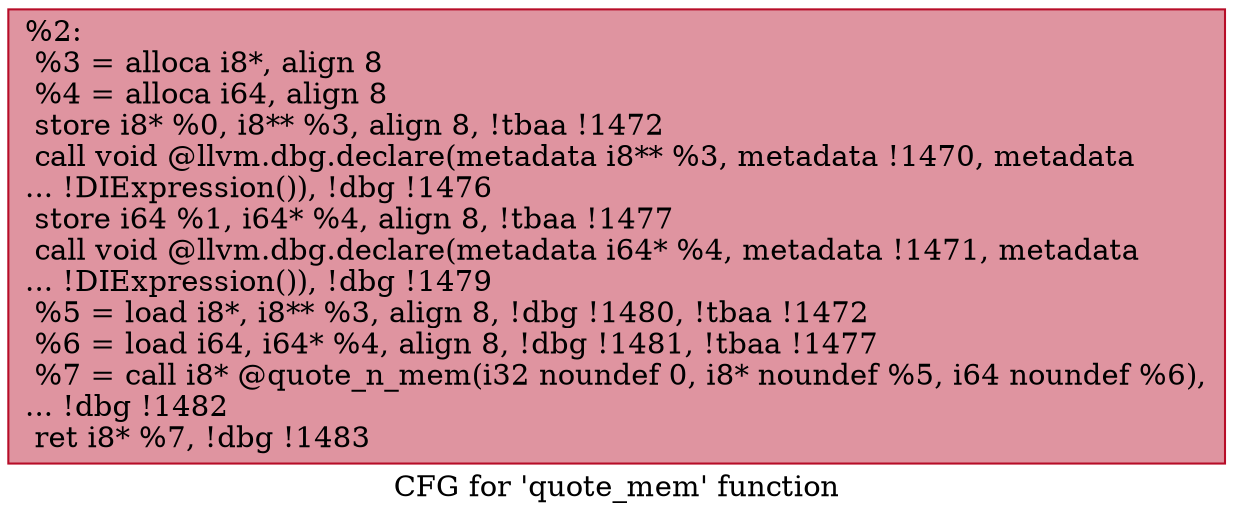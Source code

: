 digraph "CFG for 'quote_mem' function" {
	label="CFG for 'quote_mem' function";

	Node0x110f1c0 [shape=record,color="#b70d28ff", style=filled, fillcolor="#b70d2870",label="{%2:\l  %3 = alloca i8*, align 8\l  %4 = alloca i64, align 8\l  store i8* %0, i8** %3, align 8, !tbaa !1472\l  call void @llvm.dbg.declare(metadata i8** %3, metadata !1470, metadata\l... !DIExpression()), !dbg !1476\l  store i64 %1, i64* %4, align 8, !tbaa !1477\l  call void @llvm.dbg.declare(metadata i64* %4, metadata !1471, metadata\l... !DIExpression()), !dbg !1479\l  %5 = load i8*, i8** %3, align 8, !dbg !1480, !tbaa !1472\l  %6 = load i64, i64* %4, align 8, !dbg !1481, !tbaa !1477\l  %7 = call i8* @quote_n_mem(i32 noundef 0, i8* noundef %5, i64 noundef %6),\l... !dbg !1482\l  ret i8* %7, !dbg !1483\l}"];
}

